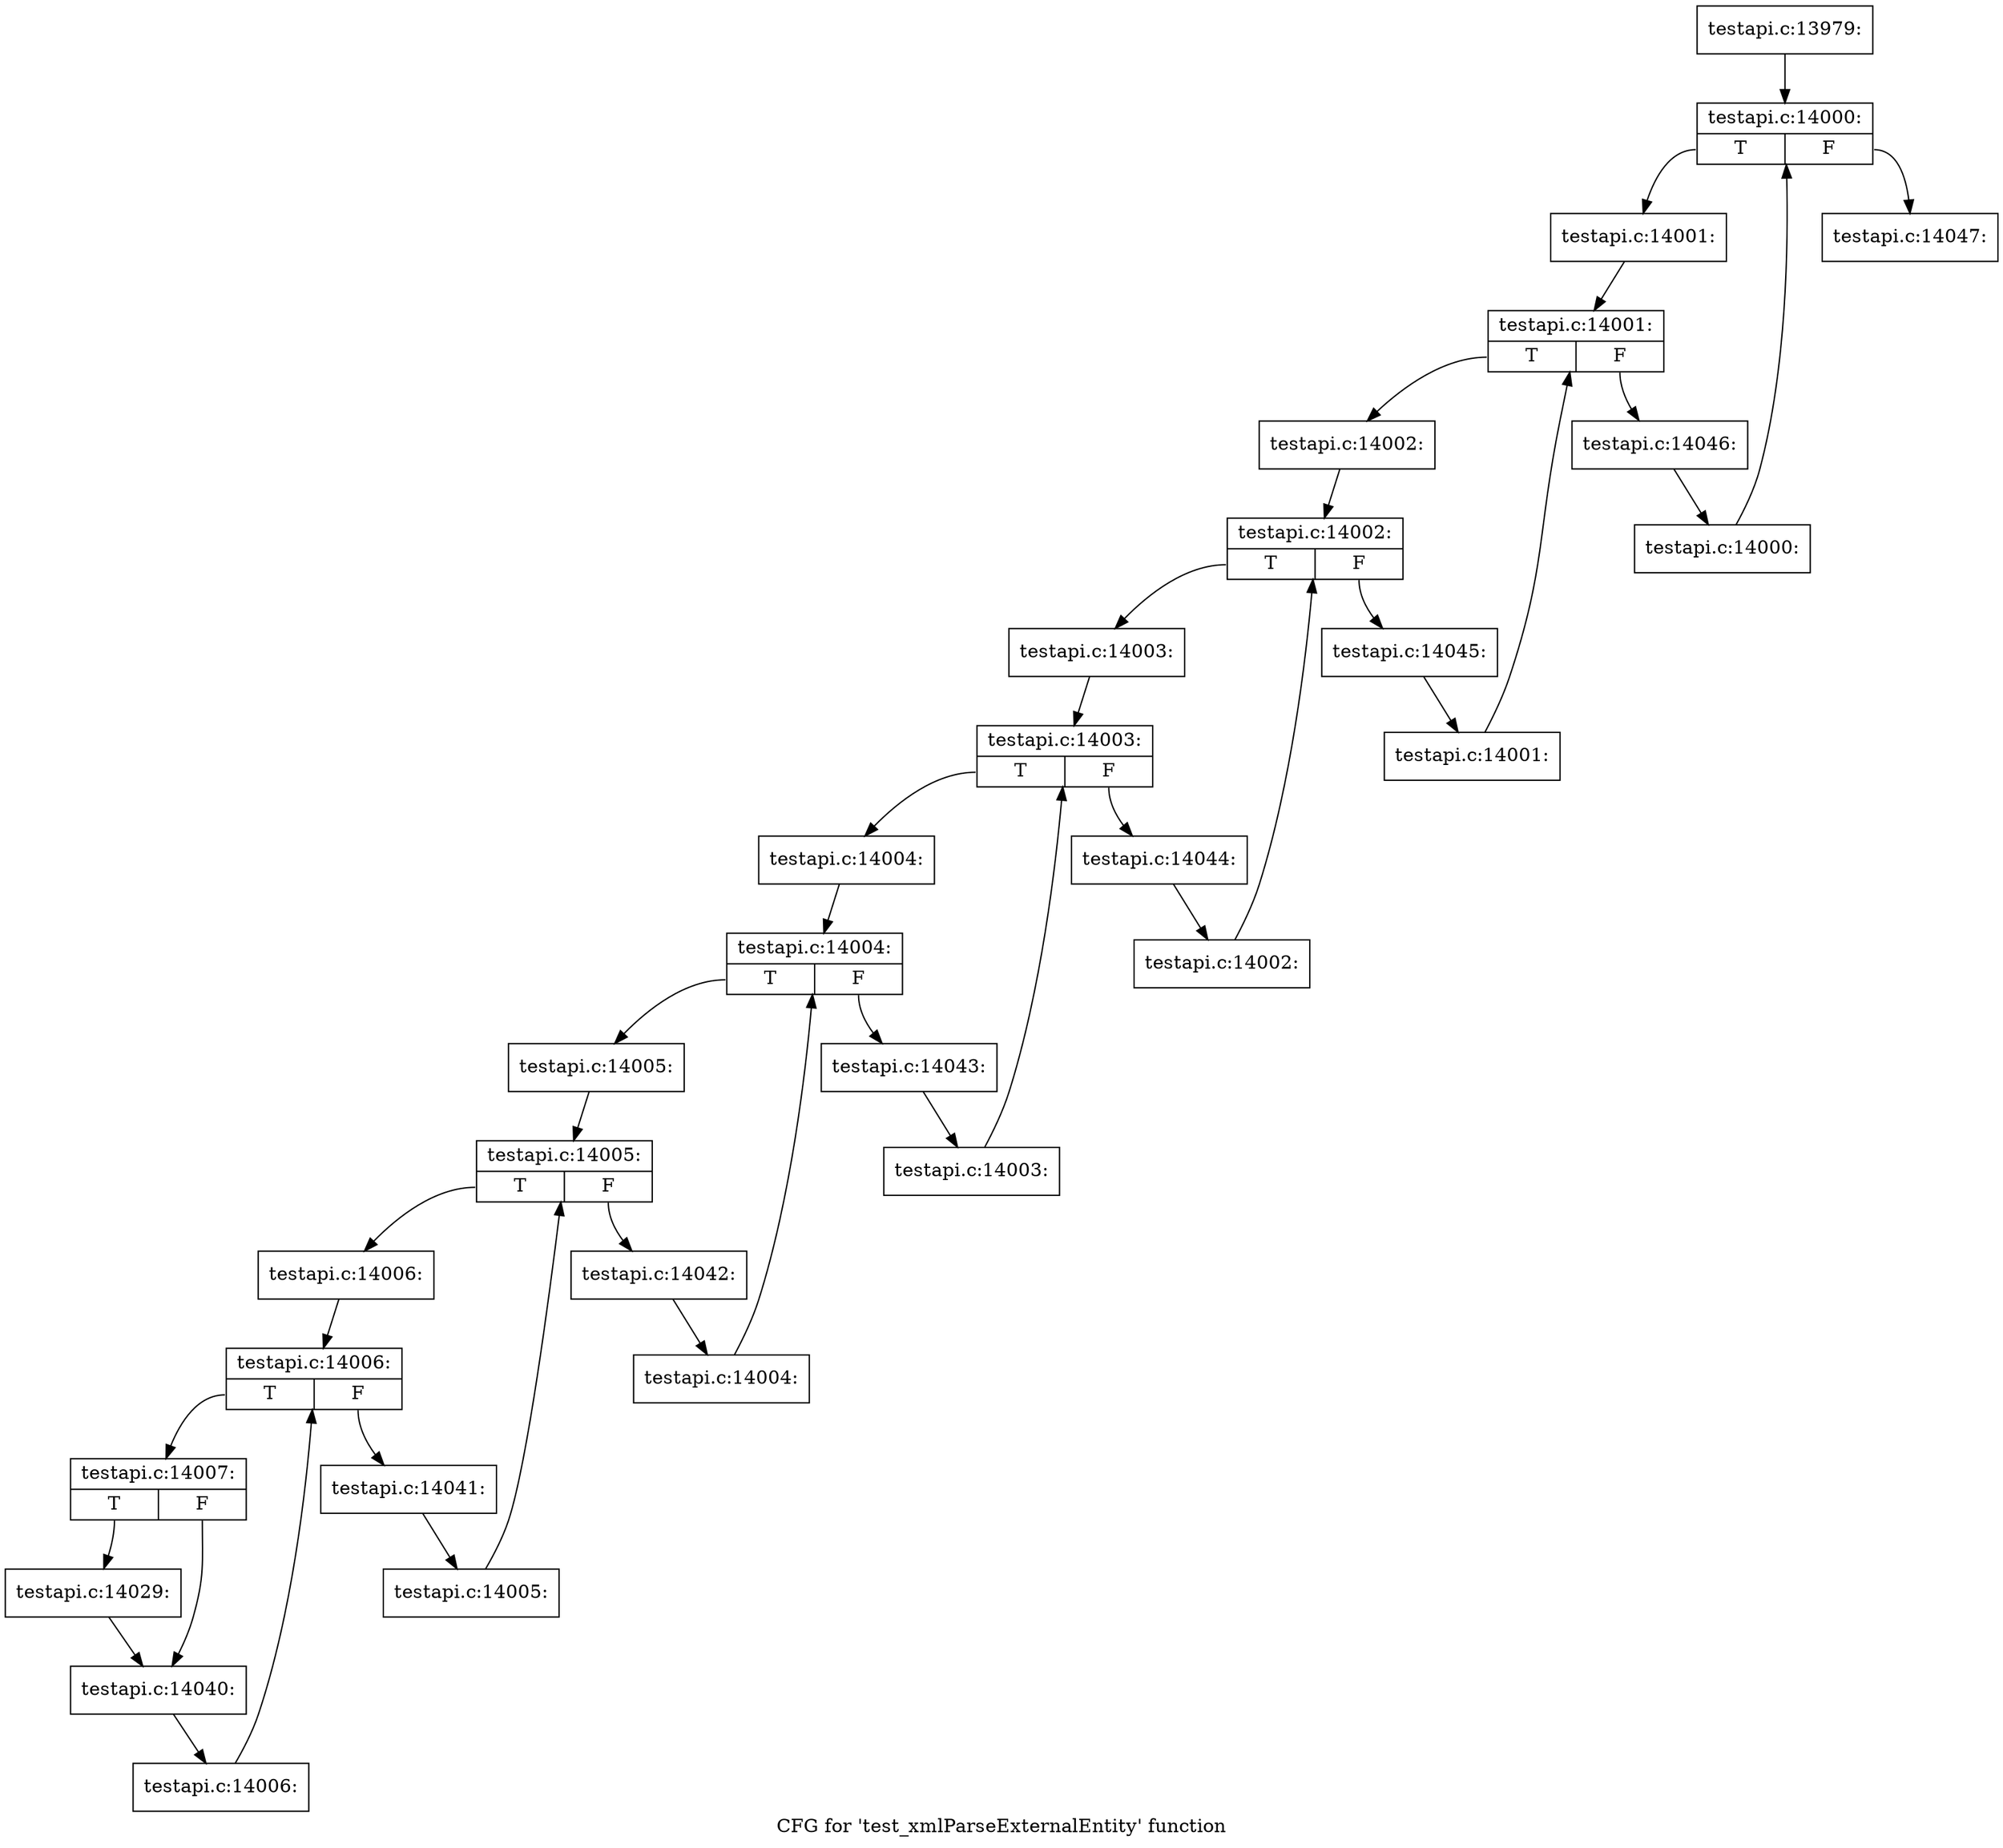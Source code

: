 digraph "CFG for 'test_xmlParseExternalEntity' function" {
	label="CFG for 'test_xmlParseExternalEntity' function";

	Node0x47fee00 [shape=record,label="{testapi.c:13979:}"];
	Node0x47fee00 -> Node0x48092f0;
	Node0x48092f0 [shape=record,label="{testapi.c:14000:|{<s0>T|<s1>F}}"];
	Node0x48092f0:s0 -> Node0x48095d0;
	Node0x48092f0:s1 -> Node0x4809150;
	Node0x48095d0 [shape=record,label="{testapi.c:14001:}"];
	Node0x48095d0 -> Node0x48099c0;
	Node0x48099c0 [shape=record,label="{testapi.c:14001:|{<s0>T|<s1>F}}"];
	Node0x48099c0:s0 -> Node0x4809c40;
	Node0x48099c0:s1 -> Node0x48098a0;
	Node0x4809c40 [shape=record,label="{testapi.c:14002:}"];
	Node0x4809c40 -> Node0x480a030;
	Node0x480a030 [shape=record,label="{testapi.c:14002:|{<s0>T|<s1>F}}"];
	Node0x480a030:s0 -> Node0x480a2b0;
	Node0x480a030:s1 -> Node0x4809f10;
	Node0x480a2b0 [shape=record,label="{testapi.c:14003:}"];
	Node0x480a2b0 -> Node0x480a6a0;
	Node0x480a6a0 [shape=record,label="{testapi.c:14003:|{<s0>T|<s1>F}}"];
	Node0x480a6a0:s0 -> Node0x480a920;
	Node0x480a6a0:s1 -> Node0x480a580;
	Node0x480a920 [shape=record,label="{testapi.c:14004:}"];
	Node0x480a920 -> Node0x480ad10;
	Node0x480ad10 [shape=record,label="{testapi.c:14004:|{<s0>T|<s1>F}}"];
	Node0x480ad10:s0 -> Node0x480b120;
	Node0x480ad10:s1 -> Node0x480abf0;
	Node0x480b120 [shape=record,label="{testapi.c:14005:}"];
	Node0x480b120 -> Node0x480b510;
	Node0x480b510 [shape=record,label="{testapi.c:14005:|{<s0>T|<s1>F}}"];
	Node0x480b510:s0 -> Node0x480b790;
	Node0x480b510:s1 -> Node0x480b3f0;
	Node0x480b790 [shape=record,label="{testapi.c:14006:}"];
	Node0x480b790 -> Node0x480bb80;
	Node0x480bb80 [shape=record,label="{testapi.c:14006:|{<s0>T|<s1>F}}"];
	Node0x480bb80:s0 -> Node0x480be00;
	Node0x480bb80:s1 -> Node0x480ba60;
	Node0x480be00 [shape=record,label="{testapi.c:14007:|{<s0>T|<s1>F}}"];
	Node0x480be00:s0 -> Node0x480f020;
	Node0x480be00:s1 -> Node0x480f070;
	Node0x480f020 [shape=record,label="{testapi.c:14029:}"];
	Node0x480f020 -> Node0x480f070;
	Node0x480f070 [shape=record,label="{testapi.c:14040:}"];
	Node0x480f070 -> Node0x480bd70;
	Node0x480bd70 [shape=record,label="{testapi.c:14006:}"];
	Node0x480bd70 -> Node0x480bb80;
	Node0x480ba60 [shape=record,label="{testapi.c:14041:}"];
	Node0x480ba60 -> Node0x480b700;
	Node0x480b700 [shape=record,label="{testapi.c:14005:}"];
	Node0x480b700 -> Node0x480b510;
	Node0x480b3f0 [shape=record,label="{testapi.c:14042:}"];
	Node0x480b3f0 -> Node0x480b090;
	Node0x480b090 [shape=record,label="{testapi.c:14004:}"];
	Node0x480b090 -> Node0x480ad10;
	Node0x480abf0 [shape=record,label="{testapi.c:14043:}"];
	Node0x480abf0 -> Node0x480a890;
	Node0x480a890 [shape=record,label="{testapi.c:14003:}"];
	Node0x480a890 -> Node0x480a6a0;
	Node0x480a580 [shape=record,label="{testapi.c:14044:}"];
	Node0x480a580 -> Node0x480a220;
	Node0x480a220 [shape=record,label="{testapi.c:14002:}"];
	Node0x480a220 -> Node0x480a030;
	Node0x4809f10 [shape=record,label="{testapi.c:14045:}"];
	Node0x4809f10 -> Node0x4809bb0;
	Node0x4809bb0 [shape=record,label="{testapi.c:14001:}"];
	Node0x4809bb0 -> Node0x48099c0;
	Node0x48098a0 [shape=record,label="{testapi.c:14046:}"];
	Node0x48098a0 -> Node0x4809540;
	Node0x4809540 [shape=record,label="{testapi.c:14000:}"];
	Node0x4809540 -> Node0x48092f0;
	Node0x4809150 [shape=record,label="{testapi.c:14047:}"];
}
